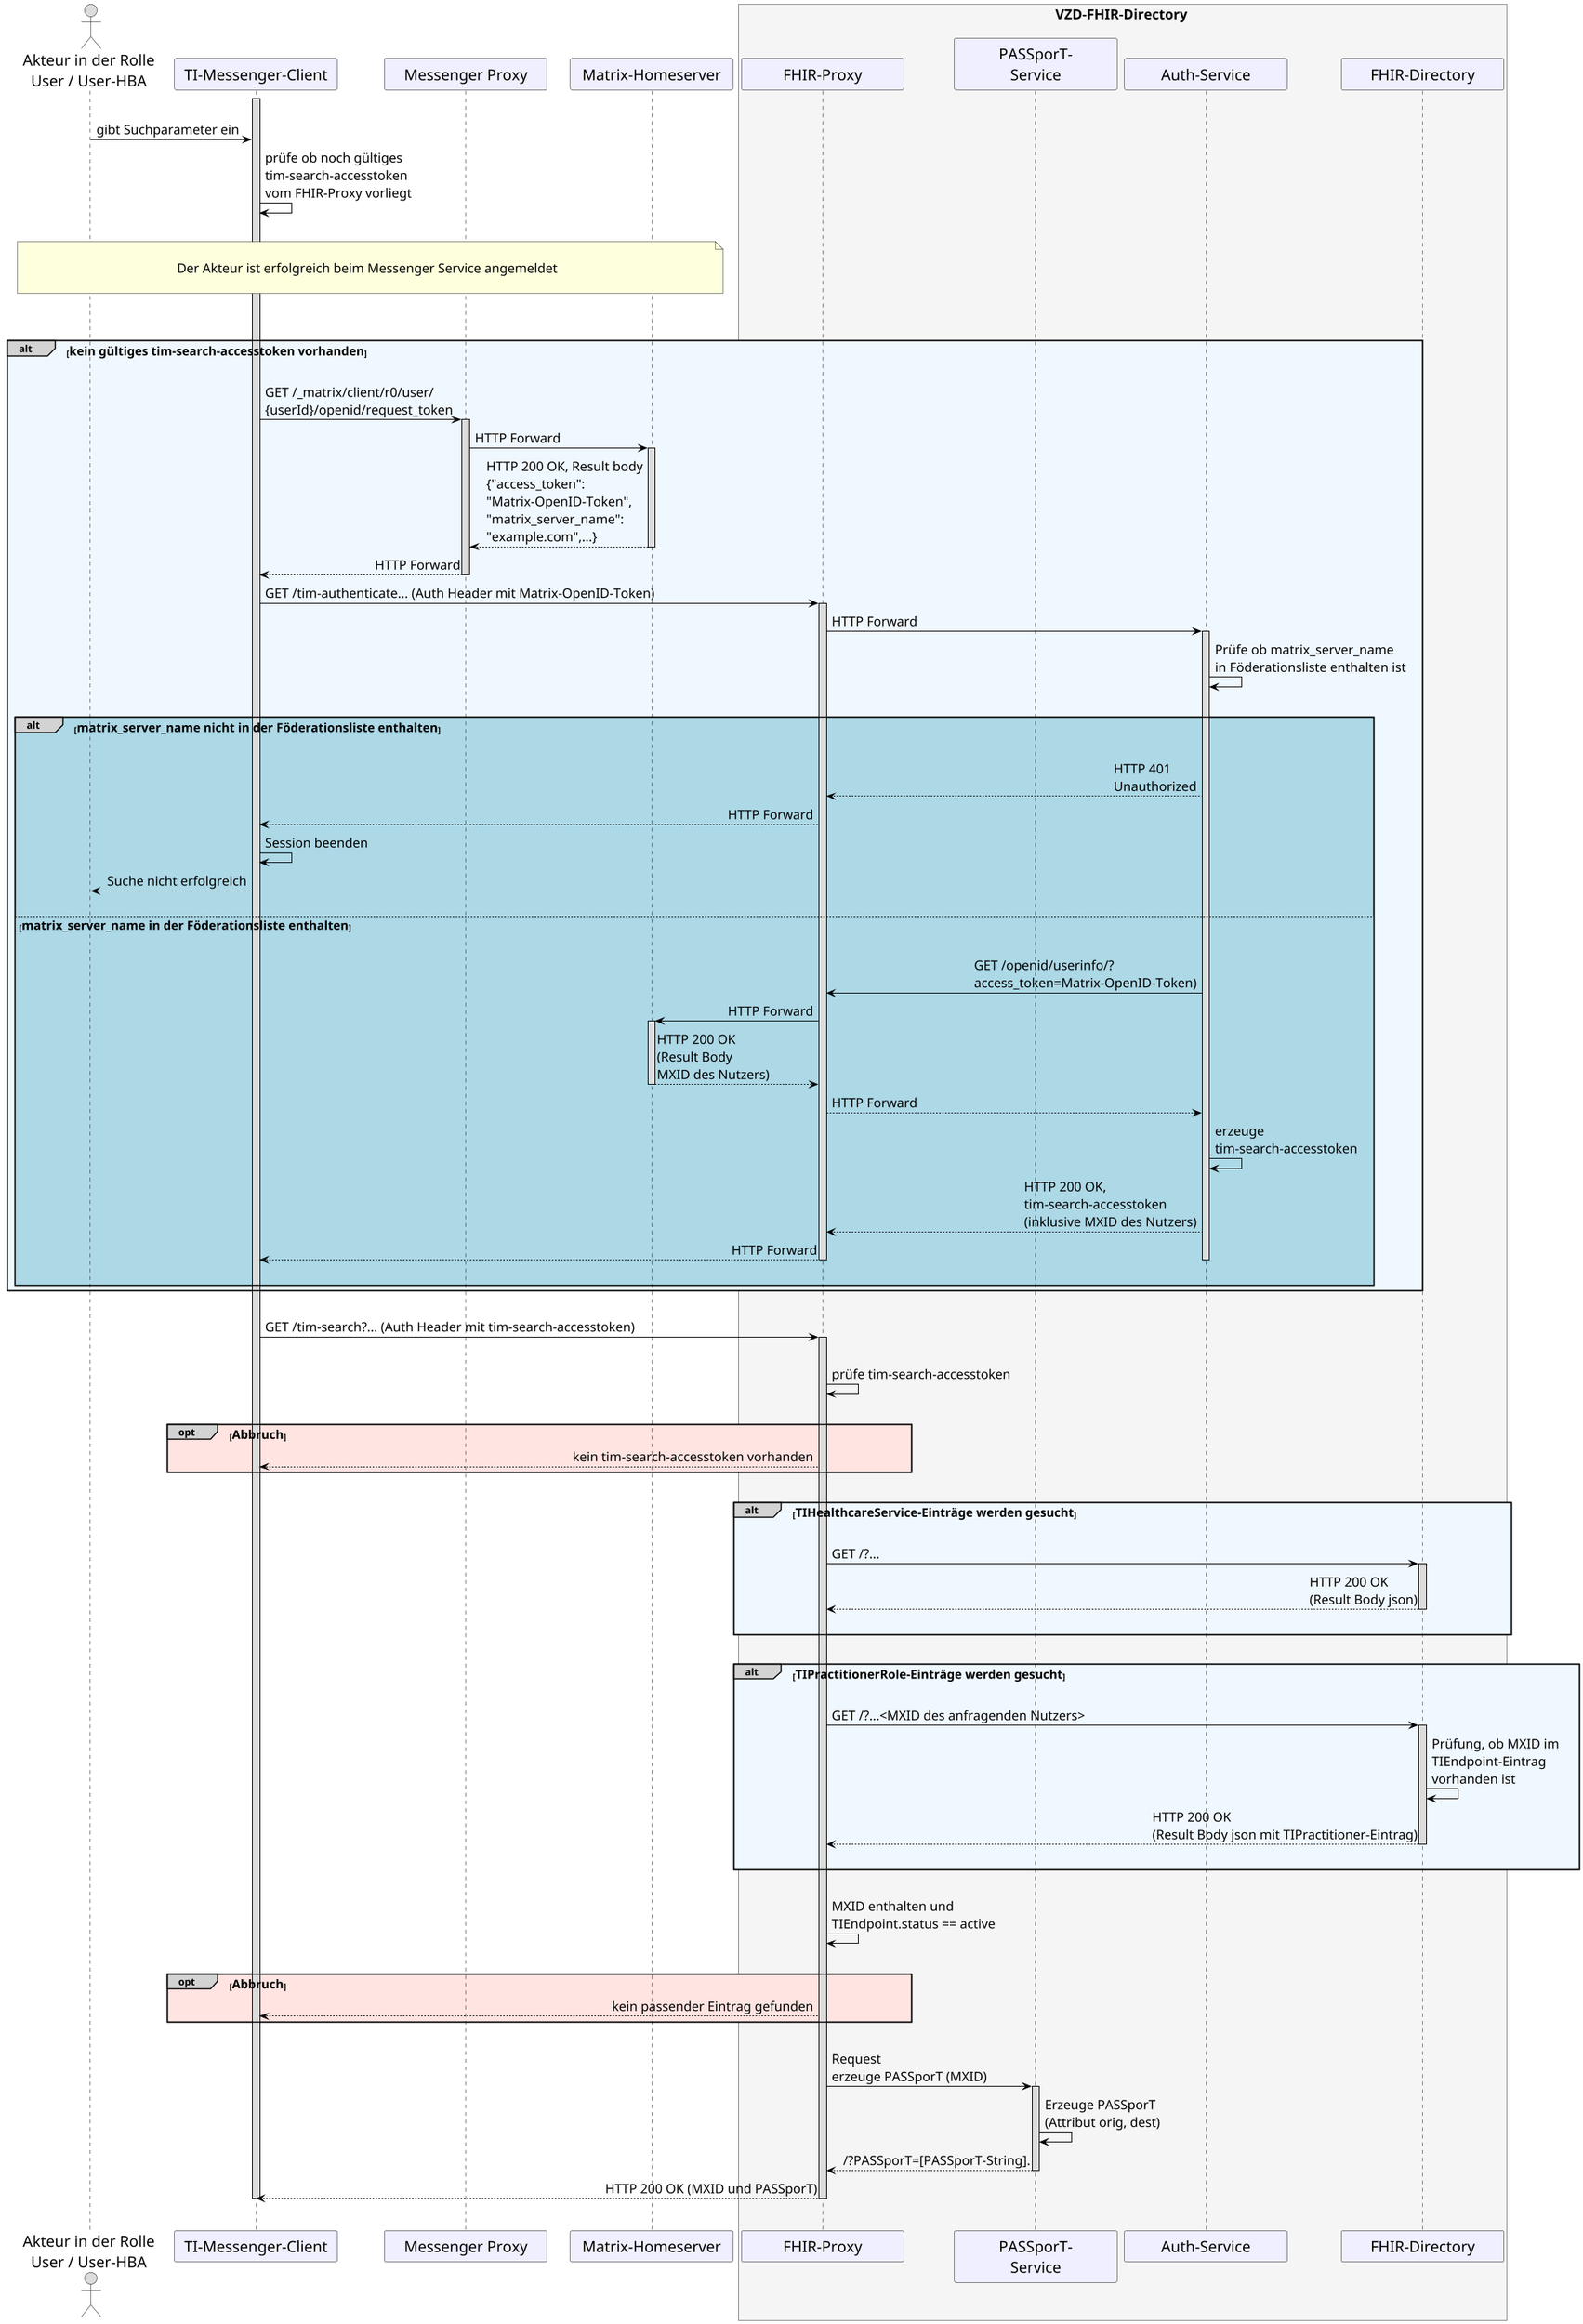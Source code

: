/' 
# TI-Messenger 1.1
# TI-Messenger-Dienst
# Sequence Diagram
# Name: Einträge im VZD-FHIR-Directory suchen
'/

@startuml
skinparam sequenceMessageAlign direction
skinparam minClassWidth 200
skinparam BoxPadding 1
skinparam sequenceReferenceHeaderBackgroundColor palegreen
scale max 2048 width

skinparam sequence {
ArrowColor black
ArrowFontSize 17
ActorBorderColor black
LifeLineBorderColor black
LifeLineBackgroundColor Gainsboro

ParticipantBorderColor Motivation
ParticipantBackgroundColor Motivation
ParticipantFontName Impact
ParticipantFontSize 20
ParticipantFontColor black
ParticipantBorderColor Black
ParticipantBackgroundColor MOTIVATION

ActorBackgroundColor Gainsboro
ActorFontColor black
ActorFontSize 20
ActorFontName Aapex
}
    actor U as "Akteur in der Rolle\nUser / User-HBA"
    participant cl as "TI-Messenger-Client"
    participant mp as "Messenger Proxy"
    participant hs as "Matrix-Homeserver"
    box <size:18>VZD-FHIR-Directory</size> #WhiteSmoke
      participant fp as "FHIR-Proxy"
      participant pp as "PASSporT-\nService"
      participant au as "Auth-Service"
      participant fd as "FHIR-Directory"
    end box
    
|||
      activate cl
    U->cl:gibt Suchparameter ein
    cl->cl: prüfe ob noch gültiges \ntim-search-accesstoken\nvom FHIR-Proxy vorliegt

|||
note over U, hs: \n<size:17>Der Akteur ist erfolgreich beim Messenger Service angemeldet</size>\n
|||

|||
alt#LightGrey #AliceBlue <size:16>kein gültiges tim-search-accesstoken vorhanden</size>
|||
      

    cl->mp: GET /_matrix/client/r0/user/\n{userId}/openid/request_token 
      activate mp
    mp->hs: HTTP Forward 

      activate hs
    hs-->mp: HTTP 200 OK, Result body \n{"access_token": \n"Matrix-OpenID-Token", \n"matrix_server_name": \n"example.com",...}
      deactivate hs
    mp-->cl: HTTP Forward
      deactivate mp
      
    cl->fp: GET /tim-authenticate... (Auth Header mit Matrix-OpenID-Token)
      activate fp
    fp->au: HTTP Forward
      activate au
    au->au: Prüfe ob matrix_server_name\nin Föderationsliste enthalten ist
    
|||
alt#LightGrey #LightBlue <size:16>matrix_server_name nicht in der Föderationsliste enthalten</size>
|||    
    au-->fp: HTTP 401 \nUnauthorized
    fp-->cl: HTTP Forward
    cl->cl: Session beenden
    cl-->U: Suche nicht erfolgreich
    
    |||
    else <size:16>matrix_server_name in der Föderationsliste enthalten</size>
    |||
        au->fp: GET /openid/userinfo/?\naccess_token=Matrix-OpenID-Token)
        fp->hs: HTTP Forward
          activate hs
        hs-->fp: HTTP 200 OK\n(Result Body \nMXID des Nutzers)
          deactivate hs
        fp-->au: HTTP Forward
        au->au: erzeuge \ntim-search-accesstoken 
        au-->fp: HTTP 200 OK, \ntim-search-accesstoken \n(inklusive MXID des Nutzers)
        
        fp-->cl: HTTP Forward
          deactivate au
          deactivate fp
    |||
    end
end

    |||
    cl->fp: GET /tim-search?... (Auth Header mit tim-search-accesstoken)
    |||
      activate fp
    fp->fp: prüfe tim-search-accesstoken
    |||
    opt#LightGrey #MistyRose <size:16>Abbruch</size>
      fp-->cl: kein tim-search-accesstoken vorhanden
    end
   
|||
alt#LightGrey #AliceBlue <size:16>TIHealthcareService-Einträge werden gesucht</size>
|||
    fp->fd: GET /?...
      activate fd
    fd-->fp: HTTP 200 OK\n(Result Body json)
      deactivate fd
|||
end

|||
alt#LightGrey #AliceBlue <size:16>TIPractitionerRole-Einträge werden gesucht</size>
|||
    fp->fd: GET /?...<MXID des anfragenden Nutzers>
      activate fd
    fd->fd: Prüfung, ob MXID im \nTIEndpoint-Eintrag \nvorhanden ist
    fd-->fp: HTTP 200 OK\n(Result Body json mit TIPractitioner-Eintrag)
      deactivate fd
|||
end
|||

  fp->fp: MXID enthalten und \nTIEndpoint.status == active
  |||
  opt#LightGrey #MistyRose <size:16>Abbruch</size>
    fp-->cl: kein passender Eintrag gefunden
  end
  |||
  fp->pp: Request \nerzeuge PASSporT (MXID)
    activate pp
  pp->pp: Erzeuge PASSporT \n(Attribut orig, dest)
  pp-->fp: /?PASSporT=[PASSporT-String].
    deactivate pp
  fp-->cl: HTTP 200 OK (MXID und PASSporT)
   |||
    deactivate fp
    deactivate cl

@enduml
